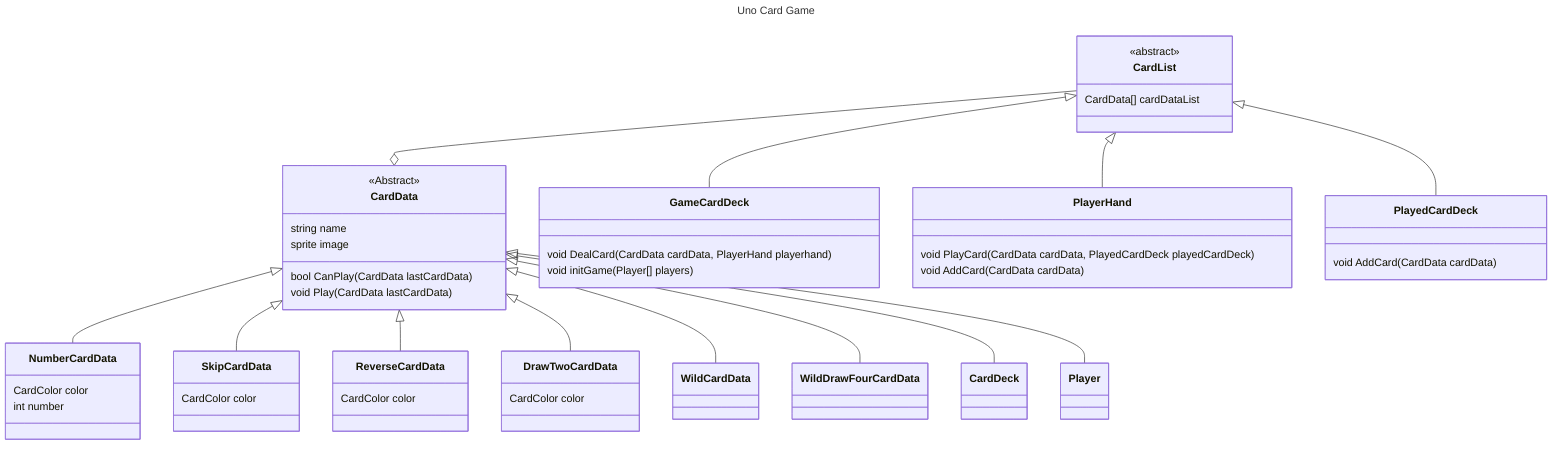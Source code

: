---
title: Uno Card Game
---
classDiagram
    class CardData{
        string name
        sprite image
        bool CanPlay(CardData lastCardData)
        void Play(CardData lastCardData)
    }
    <<Abstract>> CardData
    
    class NumberCardData{
        CardColor color
        int number
    }
    
    class ReverseCardData{
        CardColor color
    }

    class SkipCardData{
        CardColor color
    }

    class DrawTwoCardData{
        CardColor color
    }
    
    class WildCardData{
        
    }
    
    class WildDrawFourCardData{
        
    }
    
    class CardList{
        CardData[] cardDataList
    }
    <<abstract>> CardList

    class GameCardDeck{
        void DealCard(CardData cardData, PlayerHand playerhand)
        void initGame(Player[] players)
    }
    
    class PlayerHand{
        void PlayCard(CardData cardData, PlayedCardDeck playedCardDeck)
        void AddCard(CardData cardData)
    }
    
    class PlayedCardDeck{
        void AddCard(CardData cardData)
    }
    
    CardData <|-- NumberCardData
    CardData <|-- SkipCardData
    CardData <|-- ReverseCardData
    CardData <|-- DrawTwoCardData
    CardData <|-- WildCardData
    CardData <|-- WildDrawFourCardData
    CardData <|-- CardDeck
    CardData <|-- Player
    CardList --o CardData
    CardList <|-- GameCardDeck
    CardList <|-- PlayerHand
    CardList <|-- PlayedCardDeck